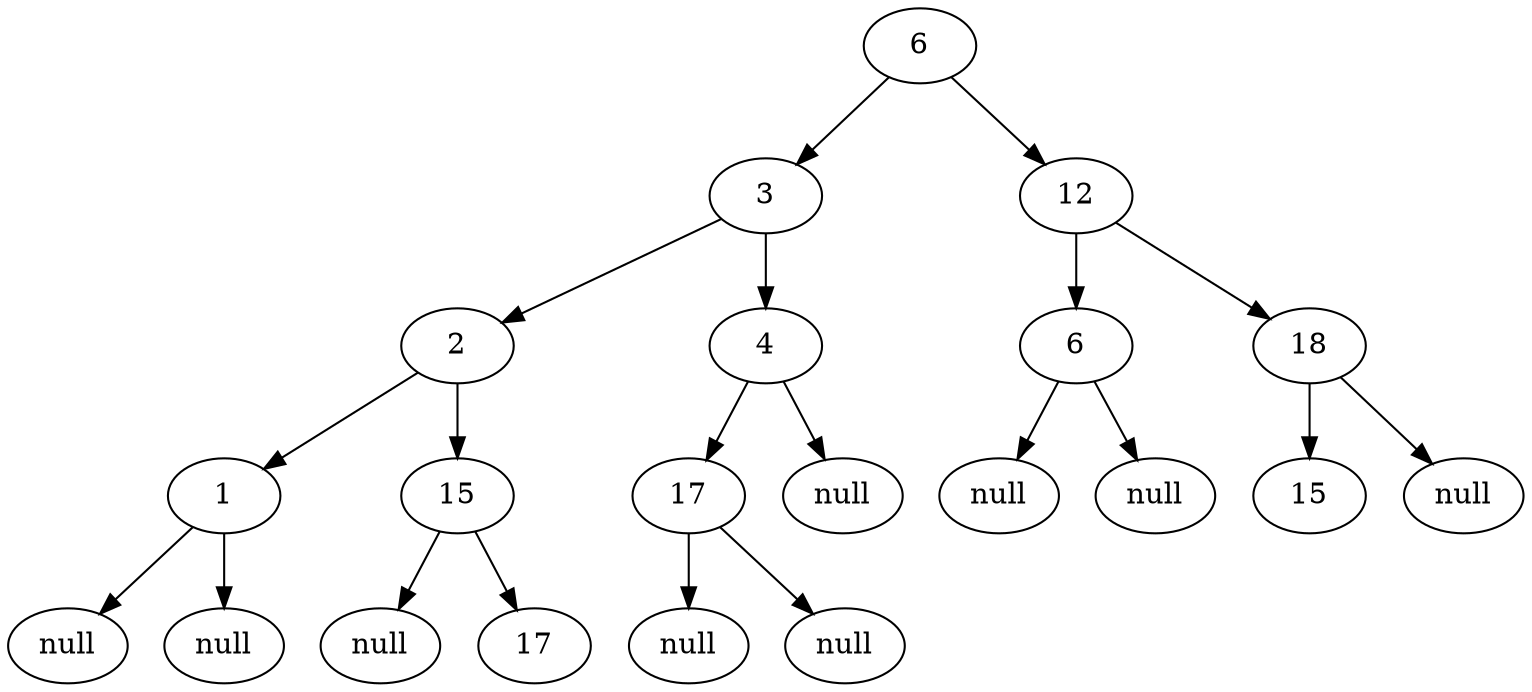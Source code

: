 digraph tree{
n0 [label=6] ;
n1 [label=3] ;
n0->n1;
n2 [label=12] ;
n0->n2;
n1 [label=3] ;
n3 [label=2] ;
n1->n3;
n4 [label=4] ;
n1->n4;
n2 [label=12] ;
n5 [label=6] ;
n2->n5;
n6 [label=18] ;
n2->n6;
n3 [label=2] ;
n7 [label=1] ;
n3->n7;
n8 [label=null] ;
n3->n8;
n4 [label=4] ;
n9 [label=null] ;
n4->n9;
n10 [label=null] ;
n4->n10;
n5 [label=6] ;
n11 [label=null] ;
n5->n11;
n12 [label=null] ;
n5->n12;
n6 [label=18] ;
n13 [label=15] ;
n6->n13;
n14 [label=null] ;
n6->n14;
n7 [label=1] ;
n15 [label=null] ;
n7->n15;
n16 [label=null] ;
n7->n16;
n8 [label=15] ;
n17 [label=null] ;
n8->n17;
n18 [label=17] ;
n8->n18;
n9 [label=17] ;
n19 [label=null] ;
n9->n19;
n20 [label=null] ;
n9->n20;
}